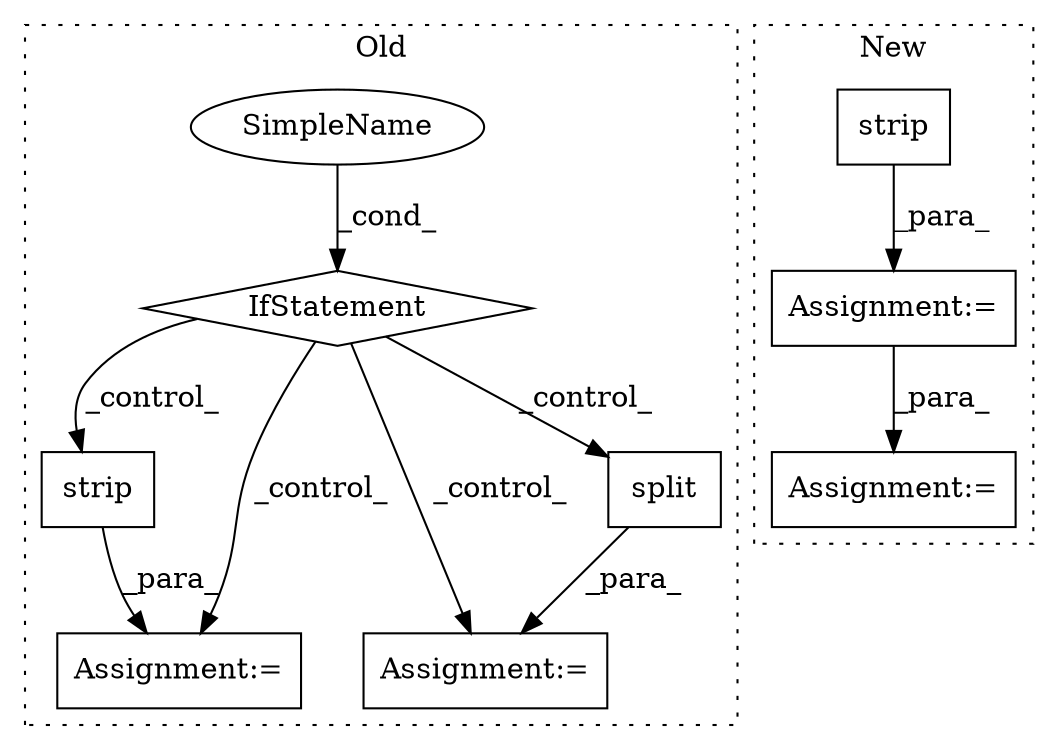 digraph G {
subgraph cluster0 {
1 [label="strip" a="32" s="892" l="7" shape="box"];
3 [label="Assignment:=" a="7" s="854" l="66" shape="box"];
4 [label="SimpleName" a="42" s="" l="" shape="ellipse"];
5 [label="Assignment:=" a="7" s="573" l="74" shape="box"];
6 [label="IfStatement" a="25" s="411,455" l="4,3" shape="diamond"];
8 [label="split" a="32" s="627,637" l="6,1" shape="box"];
label = "Old";
style="dotted";
}
subgraph cluster1 {
2 [label="strip" a="32" s="492" l="7" shape="box"];
7 [label="Assignment:=" a="7" s="616" l="24" shape="box"];
9 [label="Assignment:=" a="7" s="524" l="12" shape="box"];
label = "New";
style="dotted";
}
1 -> 3 [label="_para_"];
2 -> 7 [label="_para_"];
4 -> 6 [label="_cond_"];
6 -> 1 [label="_control_"];
6 -> 8 [label="_control_"];
6 -> 5 [label="_control_"];
6 -> 3 [label="_control_"];
7 -> 9 [label="_para_"];
8 -> 5 [label="_para_"];
}